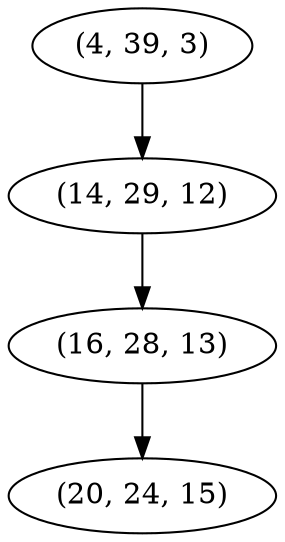 digraph tree {
    "(4, 39, 3)";
    "(14, 29, 12)";
    "(16, 28, 13)";
    "(20, 24, 15)";
    "(4, 39, 3)" -> "(14, 29, 12)";
    "(14, 29, 12)" -> "(16, 28, 13)";
    "(16, 28, 13)" -> "(20, 24, 15)";
}
